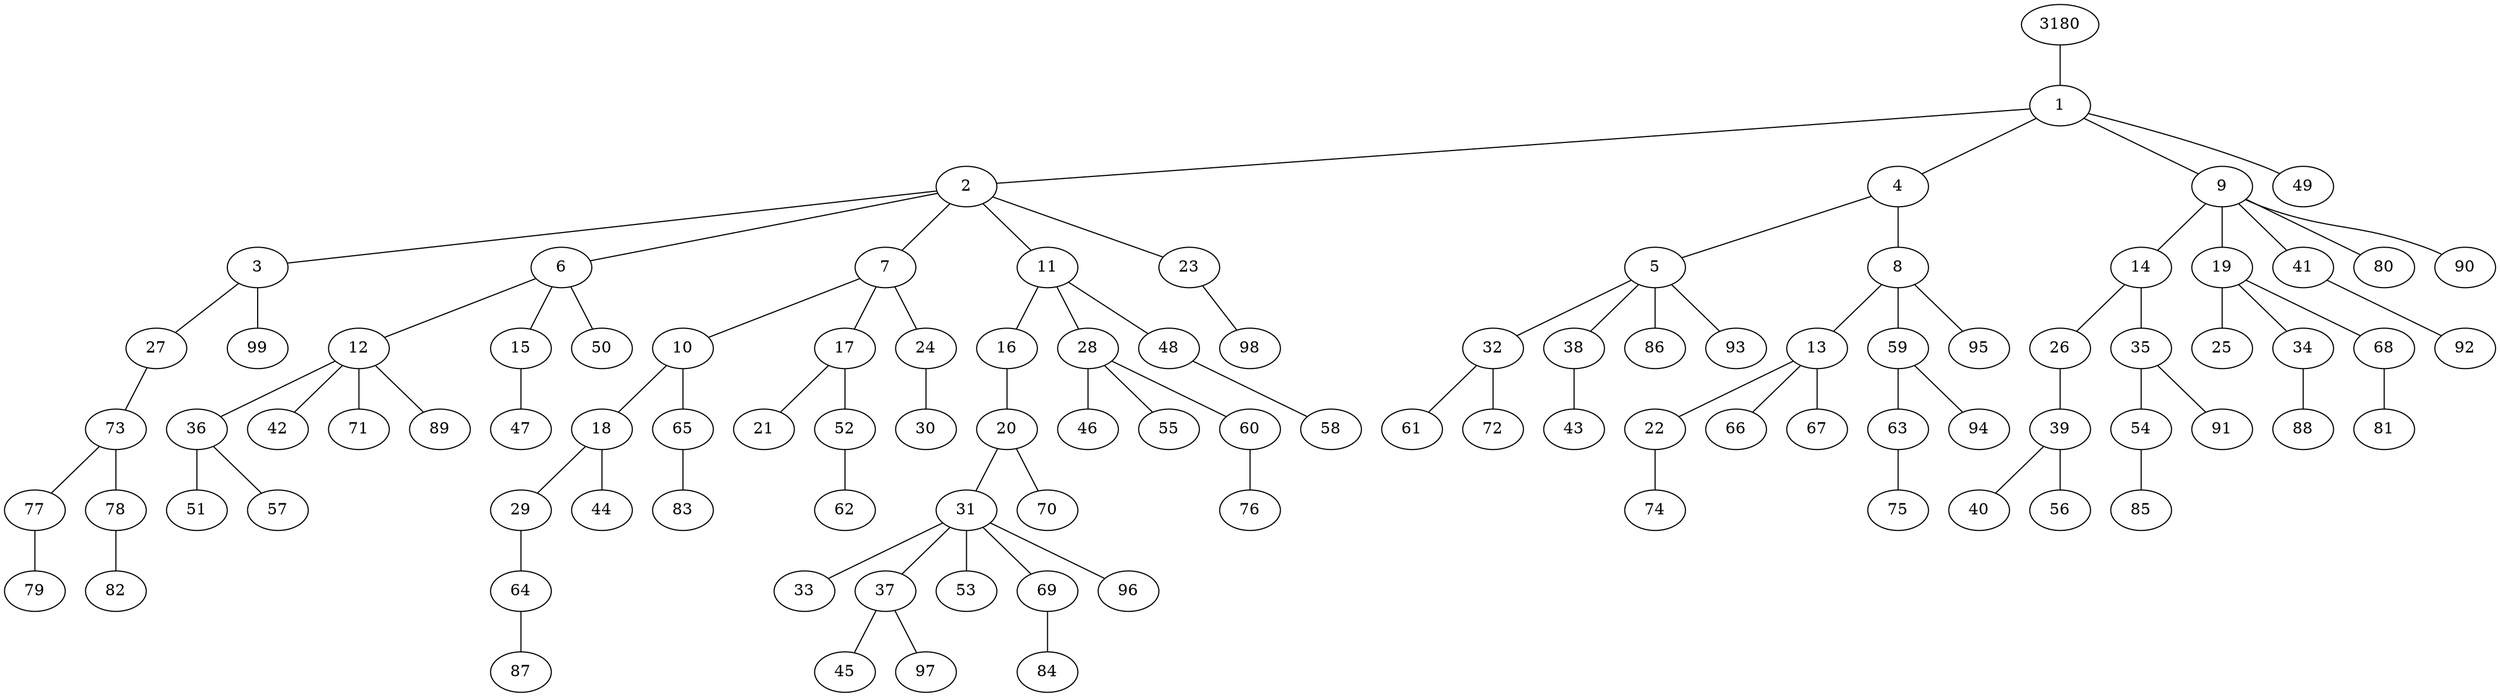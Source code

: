 graph {
    3180 []
    1 []
    2 []
    3 []
    27 []
    73 []
    77 []
    79 []
    78 []
    82 []
    99 []
    6 []
    12 []
    36 []
    51 []
    57 []
    42 []
    71 []
    89 []
    15 []
    47 []
    50 []
    7 []
    10 []
    18 []
    29 []
    64 []
    87 []
    44 []
    65 []
    83 []
    17 []
    21 []
    52 []
    62 []
    24 []
    30 []
    11 []
    16 []
    20 []
    31 []
    33 []
    37 []
    45 []
    97 []
    53 []
    69 []
    84 []
    96 []
    70 []
    28 []
    46 []
    55 []
    60 []
    76 []
    48 []
    58 []
    23 []
    98 []
    4 []
    5 []
    32 []
    61 []
    72 []
    38 []
    43 []
    86 []
    93 []
    8 []
    13 []
    22 []
    74 []
    66 []
    67 []
    59 []
    63 []
    75 []
    94 []
    95 []
    9 []
    14 []
    26 []
    39 []
    40 []
    56 []
    35 []
    54 []
    85 []
    91 []
    19 []
    25 []
    34 []
    88 []
    68 []
    81 []
    41 []
    92 []
    80 []
    90 []
    49 []
    3180 -- 1
    1 -- 2
    2 -- 3
    3 -- 27
    27 -- 73
    73 -- 77
    77 -- 79
    73 -- 78
    78 -- 82
    3 -- 99
    2 -- 6
    6 -- 12
    12 -- 36
    36 -- 51
    36 -- 57
    12 -- 42
    12 -- 71
    12 -- 89
    6 -- 15
    15 -- 47
    6 -- 50
    2 -- 7
    7 -- 10
    10 -- 18
    18 -- 29
    29 -- 64
    64 -- 87
    18 -- 44
    10 -- 65
    65 -- 83
    7 -- 17
    17 -- 21
    17 -- 52
    52 -- 62
    7 -- 24
    24 -- 30
    2 -- 11
    11 -- 16
    16 -- 20
    20 -- 31
    31 -- 33
    31 -- 37
    37 -- 45
    37 -- 97
    31 -- 53
    31 -- 69
    69 -- 84
    31 -- 96
    20 -- 70
    11 -- 28
    28 -- 46
    28 -- 55
    28 -- 60
    60 -- 76
    11 -- 48
    48 -- 58
    2 -- 23
    23 -- 98
    1 -- 4
    4 -- 5
    5 -- 32
    32 -- 61
    32 -- 72
    5 -- 38
    38 -- 43
    5 -- 86
    5 -- 93
    4 -- 8
    8 -- 13
    13 -- 22
    22 -- 74
    13 -- 66
    13 -- 67
    8 -- 59
    59 -- 63
    63 -- 75
    59 -- 94
    8 -- 95
    1 -- 9
    9 -- 14
    14 -- 26
    26 -- 39
    39 -- 40
    39 -- 56
    14 -- 35
    35 -- 54
    54 -- 85
    35 -- 91
    9 -- 19
    19 -- 25
    19 -- 34
    34 -- 88
    19 -- 68
    68 -- 81
    9 -- 41
    41 -- 92
    9 -- 80
    9 -- 90
    1 -- 49
}
